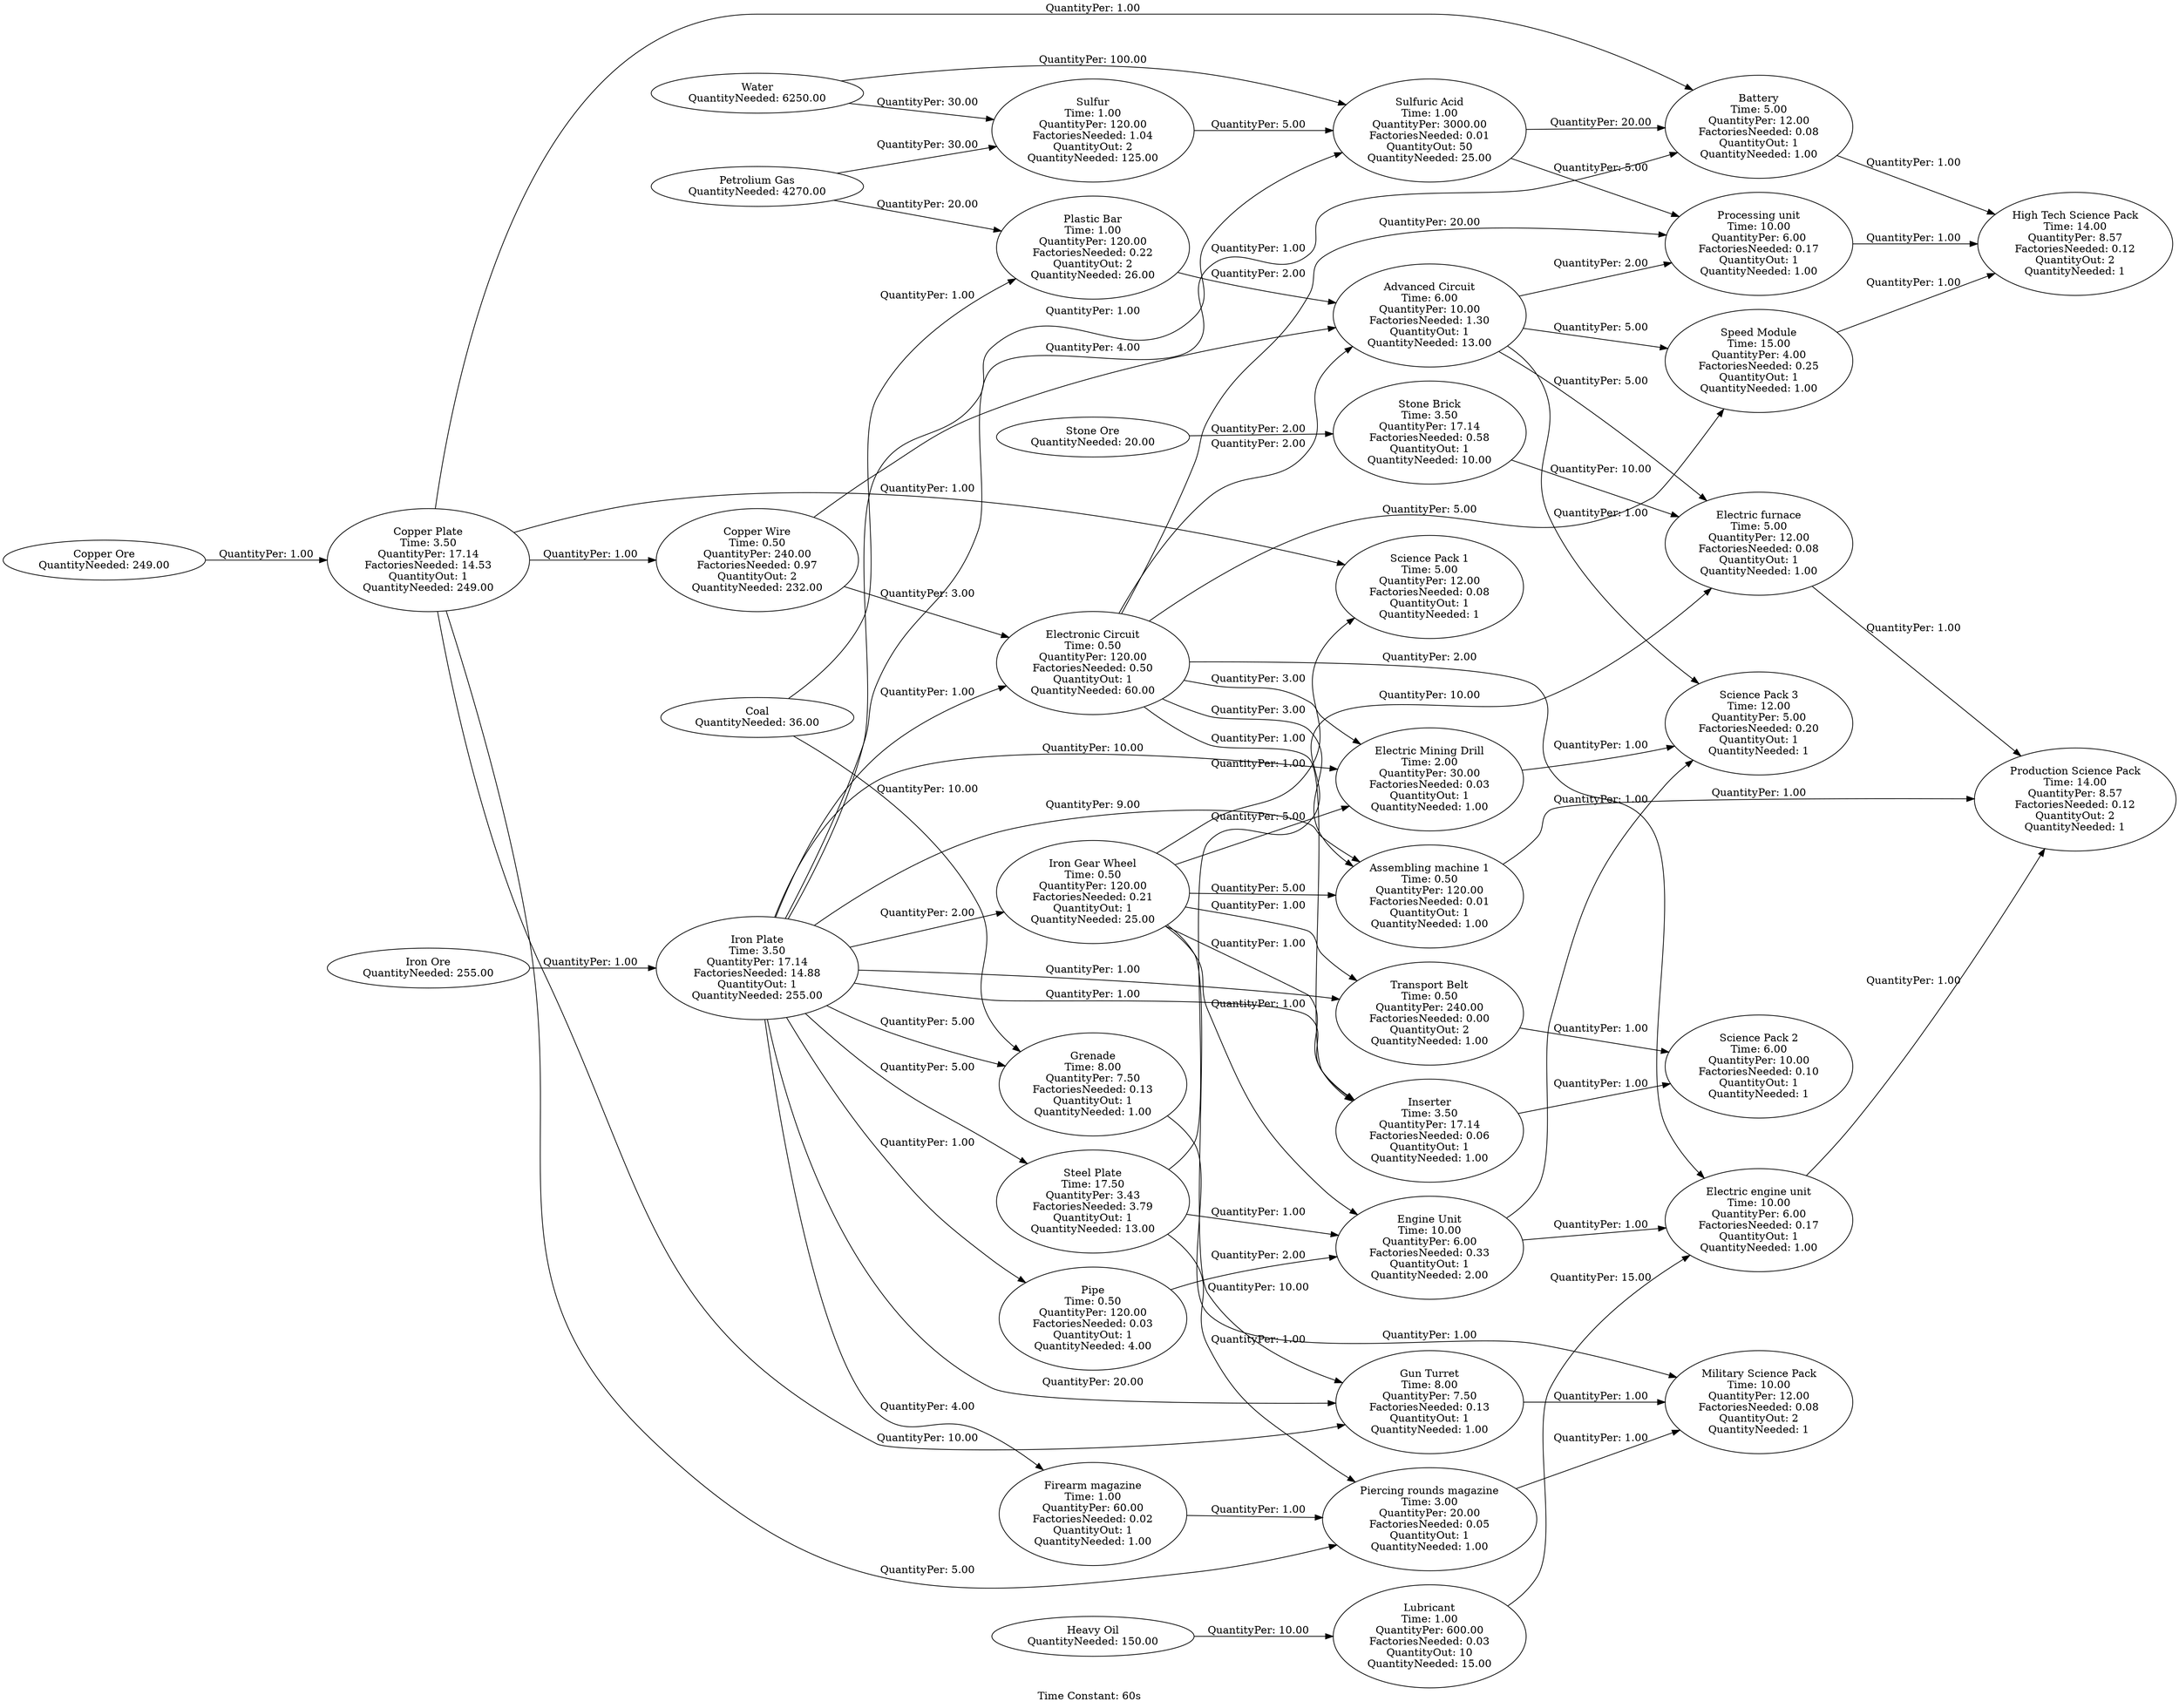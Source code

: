 strict digraph "" {
label="Time Constant: 60s";
rankdir=LR;
"Science Pack 1" [FactoriesNeeded="0.08333333333333333", QuantityNeeded=1, QuantityOut=1, QuantityPer="12.0", Time="5.0", label="Science Pack 1\nTime: 5.00\nQuantityPer: 12.00\nFactoriesNeeded: 0.08\nQuantityOut: 1\nQuantityNeeded: 1\n"];
"High Tech Science Pack" [FactoriesNeeded="0.11666666666666667", QuantityNeeded=1, QuantityOut=2, QuantityPer="8.571428571428571", Time="14.0", label="High Tech Science Pack\nTime: 14.00\nQuantityPer: 8.57\nFactoriesNeeded: 0.12\nQuantityOut: 2\nQuantityNeeded: 1\n"];
"Speed Module" [FactoriesNeeded="0.25", QuantityNeeded="1.0", QuantityOut=1, QuantityPer="4.0", Time="15.0", label="Speed Module\nTime: 15.00\nQuantityPer: 4.00\nFactoriesNeeded: 0.25\nQuantityOut: 1\nQuantityNeeded: 1.00\n"];
"Science Pack 2" [FactoriesNeeded="0.1", QuantityNeeded=1, QuantityOut=1, QuantityPer="10.0", Time="6.0", label="Science Pack 2\nTime: 6.00\nQuantityPer: 10.00\nFactoriesNeeded: 0.10\nQuantityOut: 1\nQuantityNeeded: 1\n"];
"Piercing rounds magazine" [FactoriesNeeded="0.05", QuantityNeeded="1.0", QuantityOut=1, QuantityPer="20.0", Time="3.0", label="Piercing rounds magazine\nTime: 3.00\nQuantityPer: 20.00\nFactoriesNeeded: 0.05\nQuantityOut: 1\nQuantityNeeded: 1.00\n"];
Water [QuantityNeeded="6250.0", label="Water\nQuantityNeeded: 6250.00\n"];
"Processing unit" [FactoriesNeeded="0.16666666666666666", QuantityNeeded="1.0", QuantityOut=1, QuantityPer="6.0", Time="10.0", label="Processing unit\nTime: 10.00\nQuantityPer: 6.00\nFactoriesNeeded: 0.17\nQuantityOut: 1\nQuantityNeeded: 1.00\n"];
"Electric Mining Drill" [FactoriesNeeded="0.03333333333333333", QuantityNeeded="1.0", QuantityOut=1, QuantityPer="30.0", Time="2.0", label="Electric Mining Drill\nTime: 2.00\nQuantityPer: 30.00\nFactoriesNeeded: 0.03\nQuantityOut: 1\nQuantityNeeded: 1.00\n"];
"Iron Plate" [FactoriesNeeded="14.875", QuantityNeeded="255.0", QuantityOut=1, QuantityPer="17.142857142857142", Time="3.5", label="Iron Plate\nTime: 3.50\nQuantityPer: 17.14\nFactoriesNeeded: 14.88\nQuantityOut: 1\nQuantityNeeded: 255.00\n"];
"Assembling machine 1" [FactoriesNeeded="0.008333333333333333", QuantityNeeded="1.0", QuantityOut=1, QuantityPer="120.0", Time="0.5", label="Assembling machine 1\nTime: 0.50\nQuantityPer: 120.00\nFactoriesNeeded: 0.01\nQuantityOut: 1\nQuantityNeeded: 1.00\n"];
"Iron Gear Wheel" [FactoriesNeeded="0.20833333333333334", QuantityNeeded="25.0", QuantityOut=1, QuantityPer="120.0", Time="0.5", label="Iron Gear Wheel\nTime: 0.50\nQuantityPer: 120.00\nFactoriesNeeded: 0.21\nQuantityOut: 1\nQuantityNeeded: 25.00\n"];
"Engine Unit" [FactoriesNeeded="0.3333333333333333", QuantityNeeded="2.0", QuantityOut=1, QuantityPer="6.0", Time="10.0", label="Engine Unit\nTime: 10.00\nQuantityPer: 6.00\nFactoriesNeeded: 0.33\nQuantityOut: 1\nQuantityNeeded: 2.00\n"];
"Transport Belt" [FactoriesNeeded="0.004166666666666667", QuantityNeeded="1.0", QuantityOut=2, QuantityPer="240.0", Time="0.5", label="Transport Belt\nTime: 0.50\nQuantityPer: 240.00\nFactoriesNeeded: 0.00\nQuantityOut: 2\nQuantityNeeded: 1.00\n"];
"Electric engine unit" [FactoriesNeeded="0.16666666666666666", QuantityNeeded="1.0", QuantityOut=1, QuantityPer="6.0", Time="10.0", label="Electric engine unit\nTime: 10.00\nQuantityPer: 6.00\nFactoriesNeeded: 0.17\nQuantityOut: 1\nQuantityNeeded: 1.00\n"];
"Production Science Pack" [FactoriesNeeded="0.11666666666666667", QuantityNeeded=1, QuantityOut=2, QuantityPer="8.571428571428571", Time="14.0", label="Production Science Pack\nTime: 14.00\nQuantityPer: 8.57\nFactoriesNeeded: 0.12\nQuantityOut: 2\nQuantityNeeded: 1\n"];
"Advanced Circuit" [FactoriesNeeded="1.2999999999999998", QuantityNeeded="13.0", QuantityOut=1, QuantityPer="10.0", Time="6.0", label="Advanced Circuit\nTime: 6.00\nQuantityPer: 10.00\nFactoriesNeeded: 1.30\nQuantityOut: 1\nQuantityNeeded: 13.00\n"];
Pipe [FactoriesNeeded="0.03333333333333333", QuantityNeeded="4.0", QuantityOut=1, QuantityPer="120.0", Time="0.5", label="Pipe\nTime: 0.50\nQuantityPer: 120.00\nFactoriesNeeded: 0.03\nQuantityOut: 1\nQuantityNeeded: 4.00\n"];
"Sulfuric Acid" [FactoriesNeeded="0.008333333333333333", QuantityNeeded="25.0", QuantityOut=50, QuantityPer="3000.0", Time="1.0", label="Sulfuric Acid\nTime: 1.00\nQuantityPer: 3000.00\nFactoriesNeeded: 0.01\nQuantityOut: 50\nQuantityNeeded: 25.00\n"];
"Electric furnace" [FactoriesNeeded="0.08333333333333333", QuantityNeeded="1.0", QuantityOut=1, QuantityPer="12.0", Time="5.0", label="Electric furnace\nTime: 5.00\nQuantityPer: 12.00\nFactoriesNeeded: 0.08\nQuantityOut: 1\nQuantityNeeded: 1.00\n"];
"Science Pack 3" [FactoriesNeeded="0.2", QuantityNeeded=1, QuantityOut=1, QuantityPer="5.0", Time="12.0", label="Science Pack 3\nTime: 12.00\nQuantityPer: 5.00\nFactoriesNeeded: 0.20\nQuantityOut: 1\nQuantityNeeded: 1\n"];
Coal [QuantityNeeded="36.0", label="Coal\nQuantityNeeded: 36.00\n"];
"Firearm magazine" [FactoriesNeeded="0.016666666666666666", QuantityNeeded="1.0", QuantityOut=1, QuantityPer="60.0", Time="1.0", label="Firearm magazine\nTime: 1.00\nQuantityPer: 60.00\nFactoriesNeeded: 0.02\nQuantityOut: 1\nQuantityNeeded: 1.00\n"];
"Petrolium Gas" [QuantityNeeded="4270.0", label="Petrolium Gas\nQuantityNeeded: 4270.00\n"];
"Steel Plate" [FactoriesNeeded="3.7916666666666665", QuantityNeeded="13.0", QuantityOut=1, QuantityPer="3.4285714285714284", Time="17.5", label="Steel Plate\nTime: 17.50\nQuantityPer: 3.43\nFactoriesNeeded: 3.79\nQuantityOut: 1\nQuantityNeeded: 13.00\n"];
"Iron Ore" [QuantityNeeded="255.0", label="Iron Ore\nQuantityNeeded: 255.00\n"];
Battery [FactoriesNeeded="0.08333333333333333", QuantityNeeded="1.0", QuantityOut=1, QuantityPer="12.0", Time="5.0", label="Battery\nTime: 5.00\nQuantityPer: 12.00\nFactoriesNeeded: 0.08\nQuantityOut: 1\nQuantityNeeded: 1.00\n"];
Inserter [FactoriesNeeded="0.058333333333333334", QuantityNeeded="1.0", QuantityOut=1, QuantityPer="17.142857142857142", Time="3.5", label="Inserter\nTime: 3.50\nQuantityPer: 17.14\nFactoriesNeeded: 0.06\nQuantityOut: 1\nQuantityNeeded: 1.00\n"];
Grenade [FactoriesNeeded="0.13333333333333333", QuantityNeeded="1.0", QuantityOut=1, QuantityPer="7.5", Time="8.0", label="Grenade\nTime: 8.00\nQuantityPer: 7.50\nFactoriesNeeded: 0.13\nQuantityOut: 1\nQuantityNeeded: 1.00\n"];
"Plastic Bar" [FactoriesNeeded="0.21666666666666665", QuantityNeeded="26.0", QuantityOut=2, QuantityPer="120.0", Time="1.0", label="Plastic Bar\nTime: 1.00\nQuantityPer: 120.00\nFactoriesNeeded: 0.22\nQuantityOut: 2\nQuantityNeeded: 26.00\n"];
"Stone Ore" [QuantityNeeded="20.0", label="Stone Ore\nQuantityNeeded: 20.00\n"];
Lubricant [FactoriesNeeded="0.025", QuantityNeeded="15.0", QuantityOut=10, QuantityPer="600.0", Time="1.0", label="Lubricant\nTime: 1.00\nQuantityPer: 600.00\nFactoriesNeeded: 0.03\nQuantityOut: 10\nQuantityNeeded: 15.00\n"];
"Heavy Oil" [QuantityNeeded="150.0", label="Heavy Oil\nQuantityNeeded: 150.00\n"];
"Military Science Pack" [FactoriesNeeded="0.08333333333333333", QuantityNeeded=1, QuantityOut=2, QuantityPer="12.0", Time="10.0", label="Military Science Pack\nTime: 10.00\nQuantityPer: 12.00\nFactoriesNeeded: 0.08\nQuantityOut: 2\nQuantityNeeded: 1\n"];
"Copper Plate" [FactoriesNeeded="14.525000000000002", QuantityNeeded="249.0", QuantityOut=1, QuantityPer="17.142857142857142", Time="3.5", label="Copper Plate\nTime: 3.50\nQuantityPer: 17.14\nFactoriesNeeded: 14.53\nQuantityOut: 1\nQuantityNeeded: 249.00\n"];
"Stone Brick" [FactoriesNeeded="0.5833333333333333", QuantityNeeded="10.0", QuantityOut=1, QuantityPer="17.142857142857142", Time="3.5", label="Stone Brick\nTime: 3.50\nQuantityPer: 17.14\nFactoriesNeeded: 0.58\nQuantityOut: 1\nQuantityNeeded: 10.00\n"];
"Copper Wire" [FactoriesNeeded="0.9666666666666666", QuantityNeeded="232.0", QuantityOut=2, QuantityPer="240.0", Time="0.5", label="Copper Wire\nTime: 0.50\nQuantityPer: 240.00\nFactoriesNeeded: 0.97\nQuantityOut: 2\nQuantityNeeded: 232.00\n"];
Sulfur [FactoriesNeeded="1.0416666666666667", QuantityNeeded="125.0", QuantityOut=2, QuantityPer="120.0", Time="1.0", label="Sulfur\nTime: 1.00\nQuantityPer: 120.00\nFactoriesNeeded: 1.04\nQuantityOut: 2\nQuantityNeeded: 125.00\n"];
"Electronic Circuit" [FactoriesNeeded="0.5", QuantityNeeded="60.0", QuantityOut=1, QuantityPer="120.0", Time="0.5", label="Electronic Circuit\nTime: 0.50\nQuantityPer: 120.00\nFactoriesNeeded: 0.50\nQuantityOut: 1\nQuantityNeeded: 60.00\n"];
"Copper Ore" [QuantityNeeded="249.0", label="Copper Ore\nQuantityNeeded: 249.00\n"];
"Gun Turret" [FactoriesNeeded="0.13333333333333333", QuantityNeeded="1.0", QuantityOut=1, QuantityPer="7.5", Time="8.0", label="Gun Turret\nTime: 8.00\nQuantityPer: 7.50\nFactoriesNeeded: 0.13\nQuantityOut: 1\nQuantityNeeded: 1.00\n"];
"Speed Module" -> "High Tech Science Pack"  [QuantityPer="1.0", label="QuantityPer: 1.00\n"];
"Piercing rounds magazine" -> "Military Science Pack"  [QuantityPer="1.0", label="QuantityPer: 1.00\n"];
Water -> "Sulfuric Acid"  [QuantityPer="100.0", label="QuantityPer: 100.00\n"];
Water -> Sulfur  [QuantityPer="30.0", label="QuantityPer: 30.00\n"];
"Processing unit" -> "High Tech Science Pack"  [QuantityPer="1.0", label="QuantityPer: 1.00\n"];
"Electric Mining Drill" -> "Science Pack 3"  [QuantityPer="1.0", label="QuantityPer: 1.00\n"];
"Iron Plate" -> "Assembling machine 1"  [QuantityPer="9.0", label="QuantityPer: 9.00\n"];
"Iron Plate" -> "Iron Gear Wheel"  [QuantityPer="2.0", label="QuantityPer: 2.00\n"];
"Iron Plate" -> Battery  [QuantityPer="1.0", label="QuantityPer: 1.00\n"];
"Iron Plate" -> Inserter  [QuantityPer="1.0", label="QuantityPer: 1.00\n"];
"Iron Plate" -> Grenade  [QuantityPer="5.0", label="QuantityPer: 5.00\n"];
"Iron Plate" -> "Electric Mining Drill"  [QuantityPer="10.0", label="QuantityPer: 10.00\n"];
"Iron Plate" -> Pipe  [QuantityPer="1.0", label="QuantityPer: 1.00\n"];
"Iron Plate" -> "Firearm magazine"  [QuantityPer="4.0", label="QuantityPer: 4.00\n"];
"Iron Plate" -> "Steel Plate"  [QuantityPer="5.0", label="QuantityPer: 5.00\n"];
"Iron Plate" -> "Transport Belt"  [QuantityPer="1.0", label="QuantityPer: 1.00\n"];
"Iron Plate" -> "Gun Turret"  [QuantityPer="20.0", label="QuantityPer: 20.00\n"];
"Iron Plate" -> "Electronic Circuit"  [QuantityPer="1.0", label="QuantityPer: 1.00\n"];
"Iron Plate" -> "Sulfuric Acid"  [QuantityPer="1.0", label="QuantityPer: 1.00\n"];
"Assembling machine 1" -> "Production Science Pack"  [QuantityPer="1.0", label="QuantityPer: 1.00\n"];
"Iron Gear Wheel" -> "Science Pack 1"  [QuantityPer="1.0", label="QuantityPer: 1.00\n"];
"Iron Gear Wheel" -> "Assembling machine 1"  [QuantityPer="5.0", label="QuantityPer: 5.00\n"];
"Iron Gear Wheel" -> "Transport Belt"  [QuantityPer="1.0", label="QuantityPer: 1.00\n"];
"Iron Gear Wheel" -> "Gun Turret"  [QuantityPer="10.0", label="QuantityPer: 10.00\n"];
"Iron Gear Wheel" -> "Engine Unit"  [QuantityPer="1.0", label="QuantityPer: 1.00\n"];
"Iron Gear Wheel" -> Inserter  [QuantityPer="1.0", label="QuantityPer: 1.00\n"];
"Iron Gear Wheel" -> "Electric Mining Drill"  [QuantityPer="5.0", label="QuantityPer: 5.00\n"];
"Engine Unit" -> "Electric engine unit"  [QuantityPer="1.0", label="QuantityPer: 1.00\n"];
"Engine Unit" -> "Science Pack 3"  [QuantityPer="1.0", label="QuantityPer: 1.00\n"];
"Transport Belt" -> "Science Pack 2"  [QuantityPer="1.0", label="QuantityPer: 1.00\n"];
"Electric engine unit" -> "Production Science Pack"  [QuantityPer="1.0", label="QuantityPer: 1.00\n"];
"Advanced Circuit" -> "Speed Module"  [QuantityPer="5.0", label="QuantityPer: 5.00\n"];
"Advanced Circuit" -> "Processing unit"  [QuantityPer="2.0", label="QuantityPer: 2.00\n"];
"Advanced Circuit" -> "Electric furnace"  [QuantityPer="5.0", label="QuantityPer: 5.00\n"];
"Advanced Circuit" -> "Science Pack 3"  [QuantityPer="1.0", label="QuantityPer: 1.00\n"];
Pipe -> "Engine Unit"  [QuantityPer="2.0", label="QuantityPer: 2.00\n"];
"Sulfuric Acid" -> Battery  [QuantityPer="20.0", label="QuantityPer: 20.00\n"];
"Sulfuric Acid" -> "Processing unit"  [QuantityPer="5.0", label="QuantityPer: 5.00\n"];
"Electric furnace" -> "Production Science Pack"  [QuantityPer="1.0", label="QuantityPer: 1.00\n"];
Coal -> "Plastic Bar"  [QuantityPer="1.0", label="QuantityPer: 1.00\n"];
Coal -> Grenade  [QuantityPer="10.0", label="QuantityPer: 10.00\n"];
"Firearm magazine" -> "Piercing rounds magazine"  [QuantityPer="1.0", label="QuantityPer: 1.00\n"];
"Petrolium Gas" -> "Plastic Bar"  [QuantityPer="20.0", label="QuantityPer: 20.00\n"];
"Petrolium Gas" -> Sulfur  [QuantityPer="30.0", label="QuantityPer: 30.00\n"];
"Steel Plate" -> "Engine Unit"  [QuantityPer="1.0", label="QuantityPer: 1.00\n"];
"Steel Plate" -> "Piercing rounds magazine"  [QuantityPer="1.0", label="QuantityPer: 1.00\n"];
"Steel Plate" -> "Electric furnace"  [QuantityPer="10.0", label="QuantityPer: 10.00\n"];
"Iron Ore" -> "Iron Plate"  [QuantityPer="1.0", label="QuantityPer: 1.00\n"];
Battery -> "High Tech Science Pack"  [QuantityPer="1.0", label="QuantityPer: 1.00\n"];
Inserter -> "Science Pack 2"  [QuantityPer="1.0", label="QuantityPer: 1.00\n"];
Grenade -> "Military Science Pack"  [QuantityPer="1.0", label="QuantityPer: 1.00\n"];
"Plastic Bar" -> "Advanced Circuit"  [QuantityPer="2.0", label="QuantityPer: 2.00\n"];
"Stone Ore" -> "Stone Brick"  [QuantityPer="2.0", label="QuantityPer: 2.00\n"];
Lubricant -> "Electric engine unit"  [QuantityPer="15.0", label="QuantityPer: 15.00\n"];
"Heavy Oil" -> Lubricant  [QuantityPer="10.0", label="QuantityPer: 10.00\n"];
"Copper Plate" -> "Science Pack 1"  [QuantityPer="1.0", label="QuantityPer: 1.00\n"];
"Copper Plate" -> Battery  [QuantityPer="1.0", label="QuantityPer: 1.00\n"];
"Copper Plate" -> "Piercing rounds magazine"  [QuantityPer="5.0", label="QuantityPer: 5.00\n"];
"Copper Plate" -> "Gun Turret"  [QuantityPer="10.0", label="QuantityPer: 10.00\n"];
"Copper Plate" -> "Copper Wire"  [QuantityPer="1.0", label="QuantityPer: 1.00\n"];
"Stone Brick" -> "Electric furnace"  [QuantityPer="10.0", label="QuantityPer: 10.00\n"];
"Copper Wire" -> "Electronic Circuit"  [QuantityPer="3.0", label="QuantityPer: 3.00\n"];
"Copper Wire" -> "Advanced Circuit"  [QuantityPer="4.0", label="QuantityPer: 4.00\n"];
Sulfur -> "Sulfuric Acid"  [QuantityPer="5.0", label="QuantityPer: 5.00\n"];
"Electronic Circuit" -> "Assembling machine 1"  [QuantityPer="3.0", label="QuantityPer: 3.00\n"];
"Electronic Circuit" -> "Advanced Circuit"  [QuantityPer="2.0", label="QuantityPer: 2.00\n"];
"Electronic Circuit" -> "Processing unit"  [QuantityPer="20.0", label="QuantityPer: 20.00\n"];
"Electronic Circuit" -> "Speed Module"  [QuantityPer="5.0", label="QuantityPer: 5.00\n"];
"Electronic Circuit" -> "Electric engine unit"  [QuantityPer="2.0", label="QuantityPer: 2.00\n"];
"Electronic Circuit" -> Inserter  [QuantityPer="1.0", label="QuantityPer: 1.00\n"];
"Electronic Circuit" -> "Electric Mining Drill"  [QuantityPer="3.0", label="QuantityPer: 3.00\n"];
"Copper Ore" -> "Copper Plate"  [QuantityPer="1.0", label="QuantityPer: 1.00\n"];
"Gun Turret" -> "Military Science Pack"  [QuantityPer="1.0", label="QuantityPer: 1.00\n"];
}
